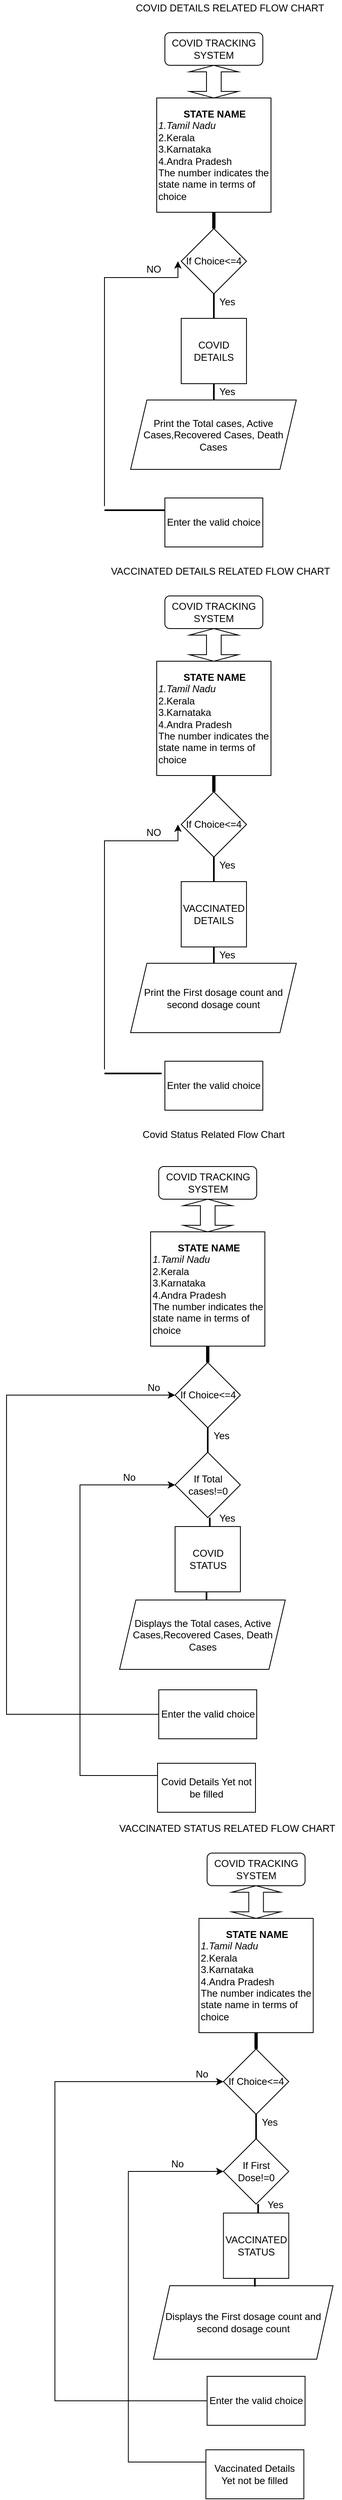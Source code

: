 <mxfile version="17.1.5" type="device"><diagram id="C5RBs43oDa-KdzZeNtuy" name="Page-1"><mxGraphModel dx="868" dy="450" grid="1" gridSize="10" guides="1" tooltips="1" connect="1" arrows="1" fold="1" page="1" pageScale="1" pageWidth="827" pageHeight="1169" math="0" shadow="0"><root><mxCell id="WIyWlLk6GJQsqaUBKTNV-0"/><mxCell id="WIyWlLk6GJQsqaUBKTNV-1" parent="WIyWlLk6GJQsqaUBKTNV-0"/><mxCell id="WIyWlLk6GJQsqaUBKTNV-11" value="COVID TRACKING SYSTEM" style="rounded=1;whiteSpace=wrap;html=1;fontSize=12;glass=0;strokeWidth=1;shadow=0;" parent="WIyWlLk6GJQsqaUBKTNV-1" vertex="1"><mxGeometry x="354" y="50" width="120" height="40" as="geometry"/></mxCell><mxCell id="mOqIG3DoyQLuVPcFchnm-1" value="&lt;div style=&quot;text-align: center&quot;&gt;&lt;b&gt;STATE NAME&lt;/b&gt;&lt;/div&gt;&lt;i&gt;1.Tamil Nadu&lt;br&gt;&lt;/i&gt;2.Kerala&lt;br&gt;3.Karnataka&lt;br&gt;4.Andra Pradesh&lt;br&gt;The number indicates the state name in terms of choice" style="whiteSpace=wrap;html=1;aspect=fixed;fontSize=12;align=left;" parent="WIyWlLk6GJQsqaUBKTNV-1" vertex="1"><mxGeometry x="344" y="130" width="140" height="140" as="geometry"/></mxCell><mxCell id="mOqIG3DoyQLuVPcFchnm-3" value="" style="shape=doubleArrow;direction=south;whiteSpace=wrap;html=1;fontSize=12;" parent="WIyWlLk6GJQsqaUBKTNV-1" vertex="1"><mxGeometry x="384" y="90" width="60" height="40" as="geometry"/></mxCell><mxCell id="mOqIG3DoyQLuVPcFchnm-4" value="If Choice&amp;lt;=4" style="rhombus;whiteSpace=wrap;html=1;fontSize=12;" parent="WIyWlLk6GJQsqaUBKTNV-1" vertex="1"><mxGeometry x="374" y="290" width="80" height="80" as="geometry"/></mxCell><mxCell id="mOqIG3DoyQLuVPcFchnm-5" value="" style="line;strokeWidth=4;direction=south;html=1;perimeter=backbonePerimeter;points=[];outlineConnect=0;fontSize=12;" parent="WIyWlLk6GJQsqaUBKTNV-1" vertex="1"><mxGeometry x="409" y="270" width="10" height="20" as="geometry"/></mxCell><mxCell id="mOqIG3DoyQLuVPcFchnm-6" value="" style="line;strokeWidth=2;direction=south;html=1;fontSize=12;" parent="WIyWlLk6GJQsqaUBKTNV-1" vertex="1"><mxGeometry x="409" y="370" width="10" height="30" as="geometry"/></mxCell><mxCell id="mOqIG3DoyQLuVPcFchnm-7" value="COVID DETAILS" style="whiteSpace=wrap;html=1;aspect=fixed;fontSize=12;" parent="WIyWlLk6GJQsqaUBKTNV-1" vertex="1"><mxGeometry x="374" y="400" width="80" height="80" as="geometry"/></mxCell><mxCell id="mOqIG3DoyQLuVPcFchnm-8" value="Yes" style="text;html=1;align=center;verticalAlign=middle;resizable=0;points=[];autosize=1;strokeColor=none;fillColor=none;fontSize=12;" parent="WIyWlLk6GJQsqaUBKTNV-1" vertex="1"><mxGeometry x="410" y="370" width="40" height="20" as="geometry"/></mxCell><mxCell id="mOqIG3DoyQLuVPcFchnm-9" value="Print the Total cases, Active Cases,Recovered Cases, Death Cases" style="shape=parallelogram;perimeter=parallelogramPerimeter;whiteSpace=wrap;html=1;fixedSize=1;fontSize=12;align=center;" parent="WIyWlLk6GJQsqaUBKTNV-1" vertex="1"><mxGeometry x="312" y="500" width="203" height="85" as="geometry"/></mxCell><mxCell id="mOqIG3DoyQLuVPcFchnm-10" value="" style="line;strokeWidth=2;direction=south;html=1;fontSize=12;" parent="WIyWlLk6GJQsqaUBKTNV-1" vertex="1"><mxGeometry x="409" y="480" width="10" height="20" as="geometry"/></mxCell><mxCell id="mOqIG3DoyQLuVPcFchnm-11" value="Yes" style="text;html=1;align=center;verticalAlign=middle;resizable=0;points=[];autosize=1;strokeColor=none;fillColor=none;fontSize=12;" parent="WIyWlLk6GJQsqaUBKTNV-1" vertex="1"><mxGeometry x="410" y="480" width="40" height="20" as="geometry"/></mxCell><mxCell id="mOqIG3DoyQLuVPcFchnm-12" value="Enter the valid choice" style="rounded=0;whiteSpace=wrap;html=1;fontSize=12;" parent="WIyWlLk6GJQsqaUBKTNV-1" vertex="1"><mxGeometry x="354" y="620" width="120" height="60" as="geometry"/></mxCell><mxCell id="mOqIG3DoyQLuVPcFchnm-14" value="" style="edgeStyle=elbowEdgeStyle;elbow=vertical;endArrow=classic;html=1;rounded=0;fontSize=12;" parent="WIyWlLk6GJQsqaUBKTNV-1" edge="1"><mxGeometry width="50" height="50" relative="1" as="geometry"><mxPoint x="280" y="630" as="sourcePoint"/><mxPoint x="370" y="330" as="targetPoint"/><Array as="points"><mxPoint x="240" y="350"/></Array></mxGeometry></mxCell><mxCell id="mOqIG3DoyQLuVPcFchnm-17" value="" style="line;strokeWidth=2;html=1;fontSize=12;" parent="WIyWlLk6GJQsqaUBKTNV-1" vertex="1"><mxGeometry x="280" y="470" width="74" height="330" as="geometry"/></mxCell><mxCell id="mOqIG3DoyQLuVPcFchnm-18" value="NO" style="text;html=1;align=center;verticalAlign=middle;resizable=0;points=[];autosize=1;strokeColor=none;fillColor=none;fontSize=12;" parent="WIyWlLk6GJQsqaUBKTNV-1" vertex="1"><mxGeometry x="325" y="330" width="30" height="20" as="geometry"/></mxCell><mxCell id="mOqIG3DoyQLuVPcFchnm-19" value="COVID TRACKING SYSTEM" style="rounded=1;whiteSpace=wrap;html=1;fontSize=12;glass=0;strokeWidth=1;shadow=0;" parent="WIyWlLk6GJQsqaUBKTNV-1" vertex="1"><mxGeometry x="354" y="740" width="120" height="40" as="geometry"/></mxCell><mxCell id="mOqIG3DoyQLuVPcFchnm-20" value="&lt;div style=&quot;text-align: center&quot;&gt;&lt;b&gt;STATE NAME&lt;/b&gt;&lt;/div&gt;&lt;i&gt;1.Tamil Nadu&lt;br&gt;&lt;/i&gt;2.Kerala&lt;br&gt;3.Karnataka&lt;br&gt;4.Andra Pradesh&lt;br&gt;The number indicates the state name in terms of choice" style="whiteSpace=wrap;html=1;aspect=fixed;fontSize=12;align=left;" parent="WIyWlLk6GJQsqaUBKTNV-1" vertex="1"><mxGeometry x="344" y="820" width="140" height="140" as="geometry"/></mxCell><mxCell id="mOqIG3DoyQLuVPcFchnm-21" value="" style="shape=doubleArrow;direction=south;whiteSpace=wrap;html=1;fontSize=12;" parent="WIyWlLk6GJQsqaUBKTNV-1" vertex="1"><mxGeometry x="384" y="780" width="60" height="40" as="geometry"/></mxCell><mxCell id="mOqIG3DoyQLuVPcFchnm-22" value="If Choice&amp;lt;=4" style="rhombus;whiteSpace=wrap;html=1;fontSize=12;" parent="WIyWlLk6GJQsqaUBKTNV-1" vertex="1"><mxGeometry x="374" y="980" width="80" height="80" as="geometry"/></mxCell><mxCell id="mOqIG3DoyQLuVPcFchnm-23" value="" style="line;strokeWidth=4;direction=south;html=1;perimeter=backbonePerimeter;points=[];outlineConnect=0;fontSize=12;" parent="WIyWlLk6GJQsqaUBKTNV-1" vertex="1"><mxGeometry x="409" y="960" width="10" height="20" as="geometry"/></mxCell><mxCell id="mOqIG3DoyQLuVPcFchnm-24" value="" style="line;strokeWidth=2;direction=south;html=1;fontSize=12;" parent="WIyWlLk6GJQsqaUBKTNV-1" vertex="1"><mxGeometry x="409" y="1060" width="10" height="30" as="geometry"/></mxCell><mxCell id="mOqIG3DoyQLuVPcFchnm-25" value="VACCINATED DETAILS" style="whiteSpace=wrap;html=1;aspect=fixed;fontSize=12;" parent="WIyWlLk6GJQsqaUBKTNV-1" vertex="1"><mxGeometry x="374" y="1090" width="80" height="80" as="geometry"/></mxCell><mxCell id="mOqIG3DoyQLuVPcFchnm-26" value="Yes" style="text;html=1;align=center;verticalAlign=middle;resizable=0;points=[];autosize=1;strokeColor=none;fillColor=none;fontSize=12;" parent="WIyWlLk6GJQsqaUBKTNV-1" vertex="1"><mxGeometry x="410" y="1060" width="40" height="20" as="geometry"/></mxCell><mxCell id="mOqIG3DoyQLuVPcFchnm-27" value="Print the First dosage count and second dosage count" style="shape=parallelogram;perimeter=parallelogramPerimeter;whiteSpace=wrap;html=1;fixedSize=1;fontSize=12;align=center;" parent="WIyWlLk6GJQsqaUBKTNV-1" vertex="1"><mxGeometry x="312" y="1190" width="203" height="85" as="geometry"/></mxCell><mxCell id="mOqIG3DoyQLuVPcFchnm-28" value="" style="line;strokeWidth=2;direction=south;html=1;fontSize=12;" parent="WIyWlLk6GJQsqaUBKTNV-1" vertex="1"><mxGeometry x="409" y="1170" width="10" height="20" as="geometry"/></mxCell><mxCell id="mOqIG3DoyQLuVPcFchnm-29" value="Yes" style="text;html=1;align=center;verticalAlign=middle;resizable=0;points=[];autosize=1;strokeColor=none;fillColor=none;fontSize=12;" parent="WIyWlLk6GJQsqaUBKTNV-1" vertex="1"><mxGeometry x="410" y="1170" width="40" height="20" as="geometry"/></mxCell><mxCell id="mOqIG3DoyQLuVPcFchnm-30" value="Enter the valid choice" style="rounded=0;whiteSpace=wrap;html=1;fontSize=12;" parent="WIyWlLk6GJQsqaUBKTNV-1" vertex="1"><mxGeometry x="354" y="1310" width="120" height="60" as="geometry"/></mxCell><mxCell id="mOqIG3DoyQLuVPcFchnm-31" value="" style="edgeStyle=elbowEdgeStyle;elbow=vertical;endArrow=classic;html=1;rounded=0;fontSize=12;" parent="WIyWlLk6GJQsqaUBKTNV-1" edge="1"><mxGeometry width="50" height="50" relative="1" as="geometry"><mxPoint x="280" y="1320" as="sourcePoint"/><mxPoint x="370" y="1020" as="targetPoint"/><Array as="points"><mxPoint x="240" y="1040"/></Array></mxGeometry></mxCell><mxCell id="mOqIG3DoyQLuVPcFchnm-32" value="NO" style="text;html=1;align=center;verticalAlign=middle;resizable=0;points=[];autosize=1;strokeColor=none;fillColor=none;fontSize=12;" parent="WIyWlLk6GJQsqaUBKTNV-1" vertex="1"><mxGeometry x="325" y="1020" width="30" height="20" as="geometry"/></mxCell><mxCell id="mOqIG3DoyQLuVPcFchnm-33" value="&amp;nbsp; &amp;nbsp; &amp;nbsp; &amp;nbsp; &amp;nbsp; &amp;nbsp; &amp;nbsp; &amp;nbsp; &amp;nbsp; &amp;nbsp; &amp;nbsp; &amp;nbsp; &amp;nbsp; COVID DETAILS RELATED FLOW CHART" style="text;html=1;align=center;verticalAlign=middle;resizable=0;points=[];autosize=1;strokeColor=none;fillColor=none;fontSize=12;" parent="WIyWlLk6GJQsqaUBKTNV-1" vertex="1"><mxGeometry x="225" y="10" width="330" height="20" as="geometry"/></mxCell><mxCell id="mOqIG3DoyQLuVPcFchnm-34" value="&amp;nbsp; &amp;nbsp; &amp;nbsp; &amp;nbsp; &amp;nbsp; &amp;nbsp; &amp;nbsp;VACCINATED DETAILS RELATED FLOW CHART" style="text;html=1;align=center;verticalAlign=middle;resizable=0;points=[];autosize=1;strokeColor=none;fillColor=none;fontSize=12;" parent="WIyWlLk6GJQsqaUBKTNV-1" vertex="1"><mxGeometry x="235" y="700" width="330" height="20" as="geometry"/></mxCell><mxCell id="mOqIG3DoyQLuVPcFchnm-37" value="" style="line;strokeWidth=2;html=1;fontSize=12;" parent="WIyWlLk6GJQsqaUBKTNV-1" vertex="1"><mxGeometry x="280" y="1320" width="70" height="10" as="geometry"/></mxCell><mxCell id="mOqIG3DoyQLuVPcFchnm-38" value="COVID TRACKING SYSTEM" style="rounded=1;whiteSpace=wrap;html=1;fontSize=12;glass=0;strokeWidth=1;shadow=0;" parent="WIyWlLk6GJQsqaUBKTNV-1" vertex="1"><mxGeometry x="346.5" y="1439" width="120" height="40" as="geometry"/></mxCell><mxCell id="mOqIG3DoyQLuVPcFchnm-39" value="&lt;div style=&quot;text-align: center&quot;&gt;&lt;b&gt;STATE NAME&lt;/b&gt;&lt;/div&gt;&lt;i&gt;1.Tamil Nadu&lt;br&gt;&lt;/i&gt;2.Kerala&lt;br&gt;3.Karnataka&lt;br&gt;4.Andra Pradesh&lt;br&gt;The number indicates the state name in terms of choice" style="whiteSpace=wrap;html=1;aspect=fixed;fontSize=12;align=left;" parent="WIyWlLk6GJQsqaUBKTNV-1" vertex="1"><mxGeometry x="336.5" y="1519" width="140" height="140" as="geometry"/></mxCell><mxCell id="mOqIG3DoyQLuVPcFchnm-40" value="" style="shape=doubleArrow;direction=south;whiteSpace=wrap;html=1;fontSize=12;" parent="WIyWlLk6GJQsqaUBKTNV-1" vertex="1"><mxGeometry x="376.5" y="1479" width="60" height="40" as="geometry"/></mxCell><mxCell id="mOqIG3DoyQLuVPcFchnm-41" value="If Choice&amp;lt;=4" style="rhombus;whiteSpace=wrap;html=1;fontSize=12;" parent="WIyWlLk6GJQsqaUBKTNV-1" vertex="1"><mxGeometry x="366.5" y="1679" width="80" height="80" as="geometry"/></mxCell><mxCell id="mOqIG3DoyQLuVPcFchnm-42" value="" style="line;strokeWidth=4;direction=south;html=1;perimeter=backbonePerimeter;points=[];outlineConnect=0;fontSize=12;" parent="WIyWlLk6GJQsqaUBKTNV-1" vertex="1"><mxGeometry x="401.5" y="1659" width="10" height="20" as="geometry"/></mxCell><mxCell id="mOqIG3DoyQLuVPcFchnm-43" value="" style="line;strokeWidth=2;direction=south;html=1;fontSize=12;" parent="WIyWlLk6GJQsqaUBKTNV-1" vertex="1"><mxGeometry x="401.5" y="1759" width="10" height="30" as="geometry"/></mxCell><mxCell id="mOqIG3DoyQLuVPcFchnm-44" value="COVID STATUS" style="whiteSpace=wrap;html=1;aspect=fixed;fontSize=12;" parent="WIyWlLk6GJQsqaUBKTNV-1" vertex="1"><mxGeometry x="366.5" y="1880" width="80" height="80" as="geometry"/></mxCell><mxCell id="mOqIG3DoyQLuVPcFchnm-45" value="Yes" style="text;html=1;align=center;verticalAlign=middle;resizable=0;points=[];autosize=1;strokeColor=none;fillColor=none;fontSize=12;" parent="WIyWlLk6GJQsqaUBKTNV-1" vertex="1"><mxGeometry x="402.5" y="1759" width="40" height="20" as="geometry"/></mxCell><mxCell id="mOqIG3DoyQLuVPcFchnm-46" value="Displays the Total cases, Active Cases,Recovered Cases, Death Cases" style="shape=parallelogram;perimeter=parallelogramPerimeter;whiteSpace=wrap;html=1;fixedSize=1;fontSize=12;align=center;" parent="WIyWlLk6GJQsqaUBKTNV-1" vertex="1"><mxGeometry x="298.5" y="1970" width="203" height="85" as="geometry"/></mxCell><mxCell id="mOqIG3DoyQLuVPcFchnm-49" value="Enter the valid choice" style="rounded=0;whiteSpace=wrap;html=1;fontSize=12;" parent="WIyWlLk6GJQsqaUBKTNV-1" vertex="1"><mxGeometry x="346.5" y="2080" width="120" height="60" as="geometry"/></mxCell><mxCell id="mOqIG3DoyQLuVPcFchnm-52" value="&amp;nbsp; &amp;nbsp; &amp;nbsp; &amp;nbsp; &amp;nbsp; &amp;nbsp; &amp;nbsp; Covid Status Related Flow Chart" style="text;html=1;align=center;verticalAlign=middle;resizable=0;points=[];autosize=1;strokeColor=none;fillColor=none;fontSize=12;" parent="WIyWlLk6GJQsqaUBKTNV-1" vertex="1"><mxGeometry x="270" y="1390" width="240" height="20" as="geometry"/></mxCell><mxCell id="mOqIG3DoyQLuVPcFchnm-53" value="If Total cases!=0" style="rhombus;whiteSpace=wrap;html=1;fontSize=12;" parent="WIyWlLk6GJQsqaUBKTNV-1" vertex="1"><mxGeometry x="366.5" y="1789" width="80" height="80" as="geometry"/></mxCell><mxCell id="mOqIG3DoyQLuVPcFchnm-54" value="" style="line;strokeWidth=2;direction=south;html=1;fontSize=12;" parent="WIyWlLk6GJQsqaUBKTNV-1" vertex="1"><mxGeometry x="400" y="1960" width="10" height="10" as="geometry"/></mxCell><mxCell id="mOqIG3DoyQLuVPcFchnm-55" value="" style="line;strokeWidth=2;direction=south;html=1;fontSize=12;" parent="WIyWlLk6GJQsqaUBKTNV-1" vertex="1"><mxGeometry x="404" y="1869" width="10" height="11" as="geometry"/></mxCell><mxCell id="mOqIG3DoyQLuVPcFchnm-56" value="Yes" style="text;html=1;align=center;verticalAlign=middle;resizable=0;points=[];autosize=1;strokeColor=none;fillColor=none;fontSize=12;" parent="WIyWlLk6GJQsqaUBKTNV-1" vertex="1"><mxGeometry x="410" y="1860" width="40" height="20" as="geometry"/></mxCell><mxCell id="mOqIG3DoyQLuVPcFchnm-57" value="Covid Details Yet not be filled" style="rounded=0;whiteSpace=wrap;html=1;fontSize=12;" parent="WIyWlLk6GJQsqaUBKTNV-1" vertex="1"><mxGeometry x="345" y="2170" width="120" height="60" as="geometry"/></mxCell><mxCell id="mOqIG3DoyQLuVPcFchnm-59" value="" style="edgeStyle=elbowEdgeStyle;elbow=horizontal;endArrow=classic;html=1;rounded=0;fontSize=12;entryX=0;entryY=0.5;entryDx=0;entryDy=0;exitX=0;exitY=0.25;exitDx=0;exitDy=0;" parent="WIyWlLk6GJQsqaUBKTNV-1" source="mOqIG3DoyQLuVPcFchnm-57" target="mOqIG3DoyQLuVPcFchnm-53" edge="1"><mxGeometry width="50" height="50" relative="1" as="geometry"><mxPoint x="380" y="2030" as="sourcePoint"/><mxPoint x="430" y="1980" as="targetPoint"/><Array as="points"><mxPoint x="250" y="2010"/></Array></mxGeometry></mxCell><mxCell id="mOqIG3DoyQLuVPcFchnm-60" value="No" style="text;html=1;align=center;verticalAlign=middle;resizable=0;points=[];autosize=1;strokeColor=none;fillColor=none;fontSize=12;" parent="WIyWlLk6GJQsqaUBKTNV-1" vertex="1"><mxGeometry x="295" y="1810" width="30" height="20" as="geometry"/></mxCell><mxCell id="mOqIG3DoyQLuVPcFchnm-61" value="" style="edgeStyle=elbowEdgeStyle;elbow=horizontal;endArrow=classic;html=1;rounded=0;fontSize=12;entryX=0;entryY=0.5;entryDx=0;entryDy=0;exitX=0;exitY=0.5;exitDx=0;exitDy=0;" parent="WIyWlLk6GJQsqaUBKTNV-1" source="mOqIG3DoyQLuVPcFchnm-49" target="mOqIG3DoyQLuVPcFchnm-41" edge="1"><mxGeometry width="50" height="50" relative="1" as="geometry"><mxPoint x="380" y="1910" as="sourcePoint"/><mxPoint x="430" y="1860" as="targetPoint"/><Array as="points"><mxPoint x="160" y="1870"/></Array></mxGeometry></mxCell><mxCell id="mOqIG3DoyQLuVPcFchnm-62" value="No" style="text;html=1;align=center;verticalAlign=middle;resizable=0;points=[];autosize=1;strokeColor=none;fillColor=none;fontSize=12;" parent="WIyWlLk6GJQsqaUBKTNV-1" vertex="1"><mxGeometry x="325" y="1700" width="30" height="20" as="geometry"/></mxCell><mxCell id="mOqIG3DoyQLuVPcFchnm-82" value="COVID TRACKING SYSTEM" style="rounded=1;whiteSpace=wrap;html=1;fontSize=12;glass=0;strokeWidth=1;shadow=0;" parent="WIyWlLk6GJQsqaUBKTNV-1" vertex="1"><mxGeometry x="405.75" y="2280" width="120" height="40" as="geometry"/></mxCell><mxCell id="mOqIG3DoyQLuVPcFchnm-83" value="&lt;div style=&quot;text-align: center&quot;&gt;&lt;b&gt;STATE NAME&lt;/b&gt;&lt;/div&gt;&lt;i&gt;1.Tamil Nadu&lt;br&gt;&lt;/i&gt;2.Kerala&lt;br&gt;3.Karnataka&lt;br&gt;4.Andra Pradesh&lt;br&gt;The number indicates the state name in terms of choice" style="whiteSpace=wrap;html=1;aspect=fixed;fontSize=12;align=left;" parent="WIyWlLk6GJQsqaUBKTNV-1" vertex="1"><mxGeometry x="395.75" y="2360" width="140" height="140" as="geometry"/></mxCell><mxCell id="mOqIG3DoyQLuVPcFchnm-84" value="" style="shape=doubleArrow;direction=south;whiteSpace=wrap;html=1;fontSize=12;" parent="WIyWlLk6GJQsqaUBKTNV-1" vertex="1"><mxGeometry x="435.75" y="2320" width="60" height="40" as="geometry"/></mxCell><mxCell id="mOqIG3DoyQLuVPcFchnm-85" value="If Choice&amp;lt;=4" style="rhombus;whiteSpace=wrap;html=1;fontSize=12;" parent="WIyWlLk6GJQsqaUBKTNV-1" vertex="1"><mxGeometry x="425.75" y="2520" width="80" height="80" as="geometry"/></mxCell><mxCell id="mOqIG3DoyQLuVPcFchnm-86" value="" style="line;strokeWidth=4;direction=south;html=1;perimeter=backbonePerimeter;points=[];outlineConnect=0;fontSize=12;" parent="WIyWlLk6GJQsqaUBKTNV-1" vertex="1"><mxGeometry x="460.75" y="2500" width="10" height="20" as="geometry"/></mxCell><mxCell id="mOqIG3DoyQLuVPcFchnm-87" value="" style="line;strokeWidth=2;direction=south;html=1;fontSize=12;" parent="WIyWlLk6GJQsqaUBKTNV-1" vertex="1"><mxGeometry x="460.75" y="2600" width="10" height="30" as="geometry"/></mxCell><mxCell id="mOqIG3DoyQLuVPcFchnm-88" value="VACCINATED STATUS" style="whiteSpace=wrap;html=1;aspect=fixed;fontSize=12;" parent="WIyWlLk6GJQsqaUBKTNV-1" vertex="1"><mxGeometry x="425.75" y="2721" width="80" height="80" as="geometry"/></mxCell><mxCell id="mOqIG3DoyQLuVPcFchnm-89" value="Yes" style="text;html=1;align=center;verticalAlign=middle;resizable=0;points=[];autosize=1;strokeColor=none;fillColor=none;fontSize=12;" parent="WIyWlLk6GJQsqaUBKTNV-1" vertex="1"><mxGeometry x="461.75" y="2600" width="40" height="20" as="geometry"/></mxCell><mxCell id="mOqIG3DoyQLuVPcFchnm-90" value="Displays the First dosage count and second dosage count" style="shape=parallelogram;perimeter=parallelogramPerimeter;whiteSpace=wrap;html=1;fixedSize=1;fontSize=12;align=center;" parent="WIyWlLk6GJQsqaUBKTNV-1" vertex="1"><mxGeometry x="340" y="2810" width="220" height="90" as="geometry"/></mxCell><mxCell id="mOqIG3DoyQLuVPcFchnm-91" value="Enter the valid choice" style="rounded=0;whiteSpace=wrap;html=1;fontSize=12;" parent="WIyWlLk6GJQsqaUBKTNV-1" vertex="1"><mxGeometry x="405.75" y="2921" width="120" height="60" as="geometry"/></mxCell><mxCell id="mOqIG3DoyQLuVPcFchnm-92" value="If First Dose!=0" style="rhombus;whiteSpace=wrap;html=1;fontSize=12;" parent="WIyWlLk6GJQsqaUBKTNV-1" vertex="1"><mxGeometry x="425.75" y="2630" width="80" height="80" as="geometry"/></mxCell><mxCell id="mOqIG3DoyQLuVPcFchnm-93" value="" style="line;strokeWidth=2;direction=south;html=1;fontSize=12;" parent="WIyWlLk6GJQsqaUBKTNV-1" vertex="1"><mxGeometry x="459.25" y="2801" width="10" height="10" as="geometry"/></mxCell><mxCell id="mOqIG3DoyQLuVPcFchnm-94" value="" style="line;strokeWidth=2;direction=south;html=1;fontSize=12;" parent="WIyWlLk6GJQsqaUBKTNV-1" vertex="1"><mxGeometry x="463.25" y="2710" width="10" height="11" as="geometry"/></mxCell><mxCell id="mOqIG3DoyQLuVPcFchnm-95" value="Yes" style="text;html=1;align=center;verticalAlign=middle;resizable=0;points=[];autosize=1;strokeColor=none;fillColor=none;fontSize=12;" parent="WIyWlLk6GJQsqaUBKTNV-1" vertex="1"><mxGeometry x="469.25" y="2701" width="40" height="20" as="geometry"/></mxCell><mxCell id="mOqIG3DoyQLuVPcFchnm-96" value="Vaccinated Details Yet not be filled" style="rounded=0;whiteSpace=wrap;html=1;fontSize=12;" parent="WIyWlLk6GJQsqaUBKTNV-1" vertex="1"><mxGeometry x="404.25" y="3011" width="120" height="60" as="geometry"/></mxCell><mxCell id="mOqIG3DoyQLuVPcFchnm-97" value="" style="edgeStyle=elbowEdgeStyle;elbow=horizontal;endArrow=classic;html=1;rounded=0;fontSize=12;entryX=0;entryY=0.5;entryDx=0;entryDy=0;exitX=0;exitY=0.25;exitDx=0;exitDy=0;" parent="WIyWlLk6GJQsqaUBKTNV-1" source="mOqIG3DoyQLuVPcFchnm-96" target="mOqIG3DoyQLuVPcFchnm-92" edge="1"><mxGeometry width="50" height="50" relative="1" as="geometry"><mxPoint x="439.25" y="2871" as="sourcePoint"/><mxPoint x="489.25" y="2821" as="targetPoint"/><Array as="points"><mxPoint x="309.25" y="2851"/></Array></mxGeometry></mxCell><mxCell id="mOqIG3DoyQLuVPcFchnm-98" value="No" style="text;html=1;align=center;verticalAlign=middle;resizable=0;points=[];autosize=1;strokeColor=none;fillColor=none;fontSize=12;" parent="WIyWlLk6GJQsqaUBKTNV-1" vertex="1"><mxGeometry x="354.25" y="2651" width="30" height="20" as="geometry"/></mxCell><mxCell id="mOqIG3DoyQLuVPcFchnm-99" value="" style="edgeStyle=elbowEdgeStyle;elbow=horizontal;endArrow=classic;html=1;rounded=0;fontSize=12;entryX=0;entryY=0.5;entryDx=0;entryDy=0;exitX=0;exitY=0.5;exitDx=0;exitDy=0;" parent="WIyWlLk6GJQsqaUBKTNV-1" source="mOqIG3DoyQLuVPcFchnm-91" target="mOqIG3DoyQLuVPcFchnm-85" edge="1"><mxGeometry width="50" height="50" relative="1" as="geometry"><mxPoint x="439.25" y="2751" as="sourcePoint"/><mxPoint x="489.25" y="2701" as="targetPoint"/><Array as="points"><mxPoint x="219.25" y="2711"/></Array></mxGeometry></mxCell><mxCell id="mOqIG3DoyQLuVPcFchnm-100" value="No" style="text;html=1;align=center;verticalAlign=middle;resizable=0;points=[];autosize=1;strokeColor=none;fillColor=none;fontSize=12;" parent="WIyWlLk6GJQsqaUBKTNV-1" vertex="1"><mxGeometry x="384.25" y="2541" width="30" height="20" as="geometry"/></mxCell><mxCell id="mOqIG3DoyQLuVPcFchnm-101" value="VACCINATED STATUS RELATED FLOW CHART" style="text;html=1;align=center;verticalAlign=middle;resizable=0;points=[];autosize=1;strokeColor=none;fillColor=none;fontSize=12;" parent="WIyWlLk6GJQsqaUBKTNV-1" vertex="1"><mxGeometry x="290" y="2240" width="280" height="20" as="geometry"/></mxCell></root></mxGraphModel></diagram></mxfile>